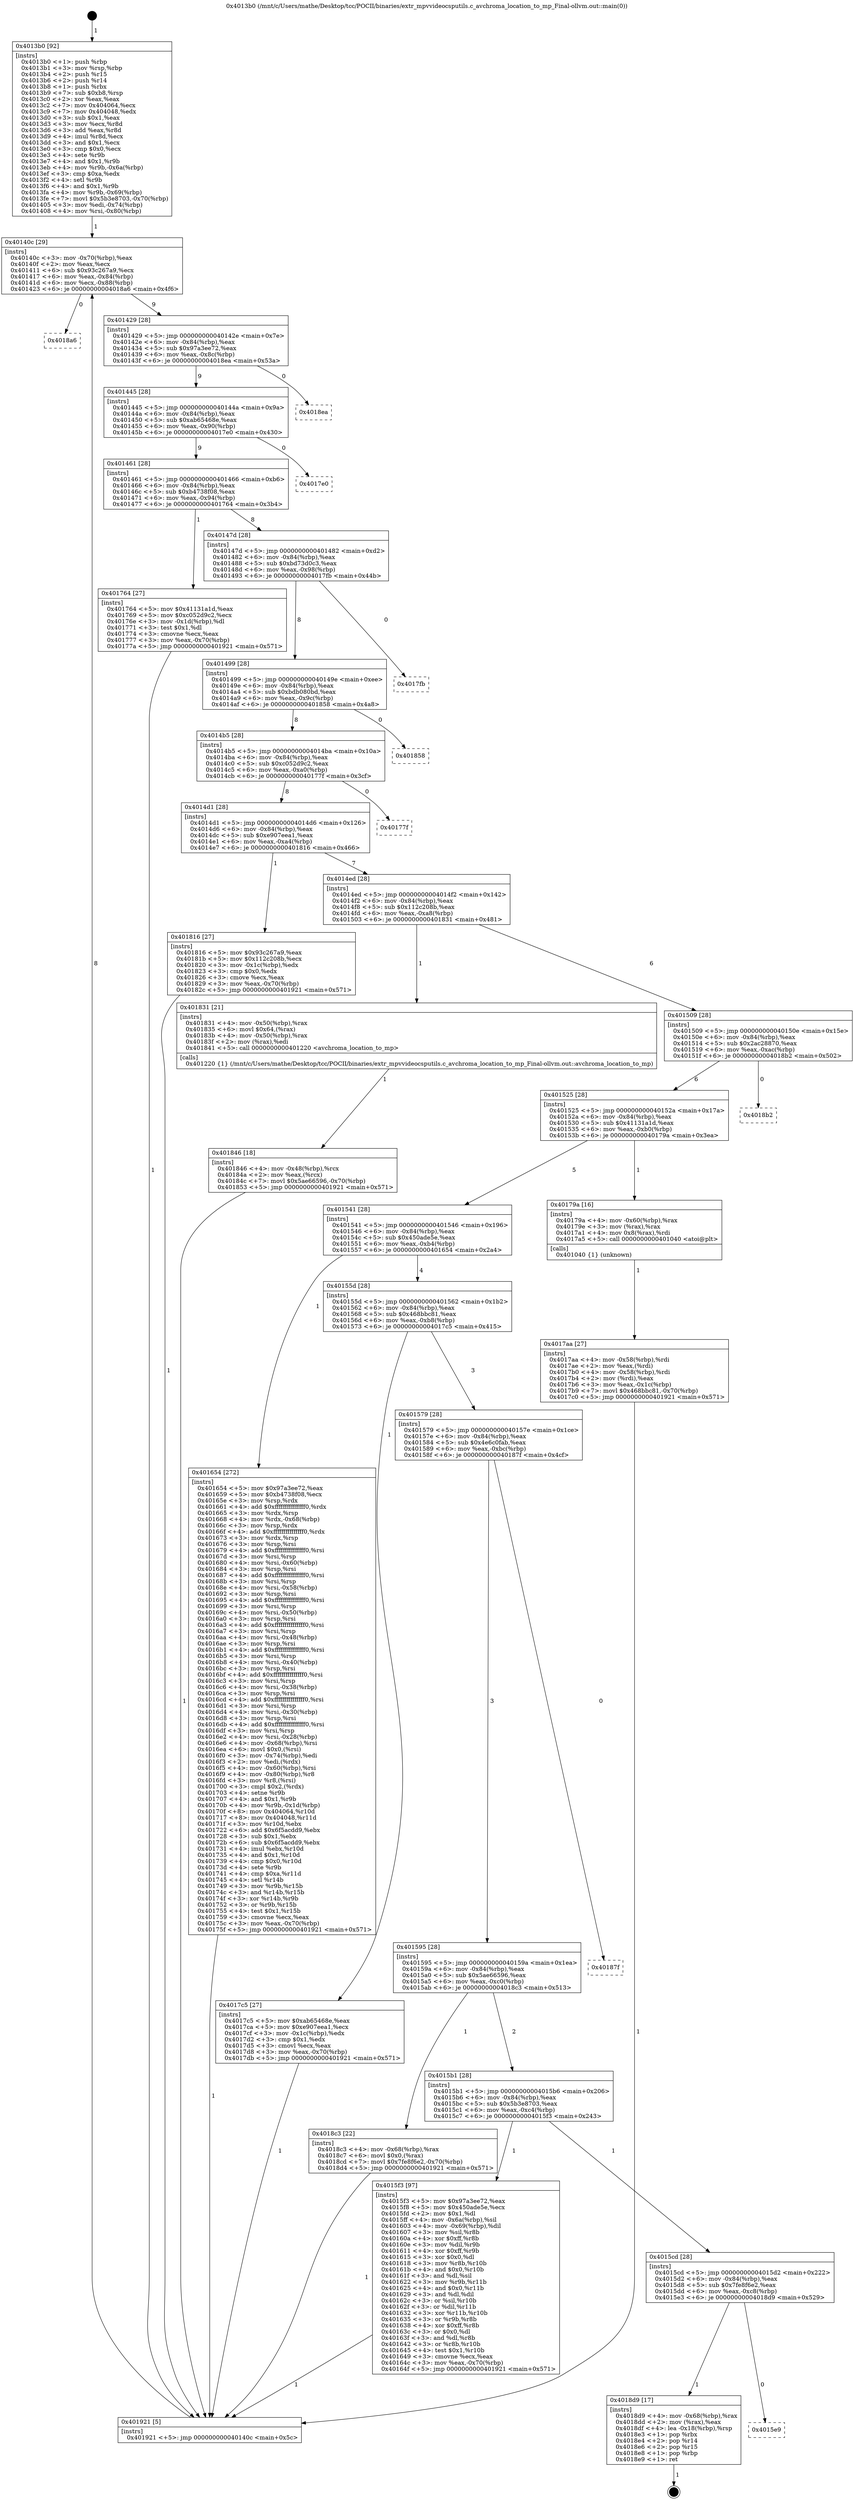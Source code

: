 digraph "0x4013b0" {
  label = "0x4013b0 (/mnt/c/Users/mathe/Desktop/tcc/POCII/binaries/extr_mpvvideocsputils.c_avchroma_location_to_mp_Final-ollvm.out::main(0))"
  labelloc = "t"
  node[shape=record]

  Entry [label="",width=0.3,height=0.3,shape=circle,fillcolor=black,style=filled]
  "0x40140c" [label="{
     0x40140c [29]\l
     | [instrs]\l
     &nbsp;&nbsp;0x40140c \<+3\>: mov -0x70(%rbp),%eax\l
     &nbsp;&nbsp;0x40140f \<+2\>: mov %eax,%ecx\l
     &nbsp;&nbsp;0x401411 \<+6\>: sub $0x93c267a9,%ecx\l
     &nbsp;&nbsp;0x401417 \<+6\>: mov %eax,-0x84(%rbp)\l
     &nbsp;&nbsp;0x40141d \<+6\>: mov %ecx,-0x88(%rbp)\l
     &nbsp;&nbsp;0x401423 \<+6\>: je 00000000004018a6 \<main+0x4f6\>\l
  }"]
  "0x4018a6" [label="{
     0x4018a6\l
  }", style=dashed]
  "0x401429" [label="{
     0x401429 [28]\l
     | [instrs]\l
     &nbsp;&nbsp;0x401429 \<+5\>: jmp 000000000040142e \<main+0x7e\>\l
     &nbsp;&nbsp;0x40142e \<+6\>: mov -0x84(%rbp),%eax\l
     &nbsp;&nbsp;0x401434 \<+5\>: sub $0x97a3ee72,%eax\l
     &nbsp;&nbsp;0x401439 \<+6\>: mov %eax,-0x8c(%rbp)\l
     &nbsp;&nbsp;0x40143f \<+6\>: je 00000000004018ea \<main+0x53a\>\l
  }"]
  Exit [label="",width=0.3,height=0.3,shape=circle,fillcolor=black,style=filled,peripheries=2]
  "0x4018ea" [label="{
     0x4018ea\l
  }", style=dashed]
  "0x401445" [label="{
     0x401445 [28]\l
     | [instrs]\l
     &nbsp;&nbsp;0x401445 \<+5\>: jmp 000000000040144a \<main+0x9a\>\l
     &nbsp;&nbsp;0x40144a \<+6\>: mov -0x84(%rbp),%eax\l
     &nbsp;&nbsp;0x401450 \<+5\>: sub $0xab65468e,%eax\l
     &nbsp;&nbsp;0x401455 \<+6\>: mov %eax,-0x90(%rbp)\l
     &nbsp;&nbsp;0x40145b \<+6\>: je 00000000004017e0 \<main+0x430\>\l
  }"]
  "0x4015e9" [label="{
     0x4015e9\l
  }", style=dashed]
  "0x4017e0" [label="{
     0x4017e0\l
  }", style=dashed]
  "0x401461" [label="{
     0x401461 [28]\l
     | [instrs]\l
     &nbsp;&nbsp;0x401461 \<+5\>: jmp 0000000000401466 \<main+0xb6\>\l
     &nbsp;&nbsp;0x401466 \<+6\>: mov -0x84(%rbp),%eax\l
     &nbsp;&nbsp;0x40146c \<+5\>: sub $0xb4738f08,%eax\l
     &nbsp;&nbsp;0x401471 \<+6\>: mov %eax,-0x94(%rbp)\l
     &nbsp;&nbsp;0x401477 \<+6\>: je 0000000000401764 \<main+0x3b4\>\l
  }"]
  "0x4018d9" [label="{
     0x4018d9 [17]\l
     | [instrs]\l
     &nbsp;&nbsp;0x4018d9 \<+4\>: mov -0x68(%rbp),%rax\l
     &nbsp;&nbsp;0x4018dd \<+2\>: mov (%rax),%eax\l
     &nbsp;&nbsp;0x4018df \<+4\>: lea -0x18(%rbp),%rsp\l
     &nbsp;&nbsp;0x4018e3 \<+1\>: pop %rbx\l
     &nbsp;&nbsp;0x4018e4 \<+2\>: pop %r14\l
     &nbsp;&nbsp;0x4018e6 \<+2\>: pop %r15\l
     &nbsp;&nbsp;0x4018e8 \<+1\>: pop %rbp\l
     &nbsp;&nbsp;0x4018e9 \<+1\>: ret\l
  }"]
  "0x401764" [label="{
     0x401764 [27]\l
     | [instrs]\l
     &nbsp;&nbsp;0x401764 \<+5\>: mov $0x41131a1d,%eax\l
     &nbsp;&nbsp;0x401769 \<+5\>: mov $0xc052d9c2,%ecx\l
     &nbsp;&nbsp;0x40176e \<+3\>: mov -0x1d(%rbp),%dl\l
     &nbsp;&nbsp;0x401771 \<+3\>: test $0x1,%dl\l
     &nbsp;&nbsp;0x401774 \<+3\>: cmovne %ecx,%eax\l
     &nbsp;&nbsp;0x401777 \<+3\>: mov %eax,-0x70(%rbp)\l
     &nbsp;&nbsp;0x40177a \<+5\>: jmp 0000000000401921 \<main+0x571\>\l
  }"]
  "0x40147d" [label="{
     0x40147d [28]\l
     | [instrs]\l
     &nbsp;&nbsp;0x40147d \<+5\>: jmp 0000000000401482 \<main+0xd2\>\l
     &nbsp;&nbsp;0x401482 \<+6\>: mov -0x84(%rbp),%eax\l
     &nbsp;&nbsp;0x401488 \<+5\>: sub $0xbd73d0c3,%eax\l
     &nbsp;&nbsp;0x40148d \<+6\>: mov %eax,-0x98(%rbp)\l
     &nbsp;&nbsp;0x401493 \<+6\>: je 00000000004017fb \<main+0x44b\>\l
  }"]
  "0x401846" [label="{
     0x401846 [18]\l
     | [instrs]\l
     &nbsp;&nbsp;0x401846 \<+4\>: mov -0x48(%rbp),%rcx\l
     &nbsp;&nbsp;0x40184a \<+2\>: mov %eax,(%rcx)\l
     &nbsp;&nbsp;0x40184c \<+7\>: movl $0x5ae66596,-0x70(%rbp)\l
     &nbsp;&nbsp;0x401853 \<+5\>: jmp 0000000000401921 \<main+0x571\>\l
  }"]
  "0x4017fb" [label="{
     0x4017fb\l
  }", style=dashed]
  "0x401499" [label="{
     0x401499 [28]\l
     | [instrs]\l
     &nbsp;&nbsp;0x401499 \<+5\>: jmp 000000000040149e \<main+0xee\>\l
     &nbsp;&nbsp;0x40149e \<+6\>: mov -0x84(%rbp),%eax\l
     &nbsp;&nbsp;0x4014a4 \<+5\>: sub $0xbdb080bd,%eax\l
     &nbsp;&nbsp;0x4014a9 \<+6\>: mov %eax,-0x9c(%rbp)\l
     &nbsp;&nbsp;0x4014af \<+6\>: je 0000000000401858 \<main+0x4a8\>\l
  }"]
  "0x4017aa" [label="{
     0x4017aa [27]\l
     | [instrs]\l
     &nbsp;&nbsp;0x4017aa \<+4\>: mov -0x58(%rbp),%rdi\l
     &nbsp;&nbsp;0x4017ae \<+2\>: mov %eax,(%rdi)\l
     &nbsp;&nbsp;0x4017b0 \<+4\>: mov -0x58(%rbp),%rdi\l
     &nbsp;&nbsp;0x4017b4 \<+2\>: mov (%rdi),%eax\l
     &nbsp;&nbsp;0x4017b6 \<+3\>: mov %eax,-0x1c(%rbp)\l
     &nbsp;&nbsp;0x4017b9 \<+7\>: movl $0x468bbc81,-0x70(%rbp)\l
     &nbsp;&nbsp;0x4017c0 \<+5\>: jmp 0000000000401921 \<main+0x571\>\l
  }"]
  "0x401858" [label="{
     0x401858\l
  }", style=dashed]
  "0x4014b5" [label="{
     0x4014b5 [28]\l
     | [instrs]\l
     &nbsp;&nbsp;0x4014b5 \<+5\>: jmp 00000000004014ba \<main+0x10a\>\l
     &nbsp;&nbsp;0x4014ba \<+6\>: mov -0x84(%rbp),%eax\l
     &nbsp;&nbsp;0x4014c0 \<+5\>: sub $0xc052d9c2,%eax\l
     &nbsp;&nbsp;0x4014c5 \<+6\>: mov %eax,-0xa0(%rbp)\l
     &nbsp;&nbsp;0x4014cb \<+6\>: je 000000000040177f \<main+0x3cf\>\l
  }"]
  "0x4013b0" [label="{
     0x4013b0 [92]\l
     | [instrs]\l
     &nbsp;&nbsp;0x4013b0 \<+1\>: push %rbp\l
     &nbsp;&nbsp;0x4013b1 \<+3\>: mov %rsp,%rbp\l
     &nbsp;&nbsp;0x4013b4 \<+2\>: push %r15\l
     &nbsp;&nbsp;0x4013b6 \<+2\>: push %r14\l
     &nbsp;&nbsp;0x4013b8 \<+1\>: push %rbx\l
     &nbsp;&nbsp;0x4013b9 \<+7\>: sub $0xb8,%rsp\l
     &nbsp;&nbsp;0x4013c0 \<+2\>: xor %eax,%eax\l
     &nbsp;&nbsp;0x4013c2 \<+7\>: mov 0x404064,%ecx\l
     &nbsp;&nbsp;0x4013c9 \<+7\>: mov 0x404048,%edx\l
     &nbsp;&nbsp;0x4013d0 \<+3\>: sub $0x1,%eax\l
     &nbsp;&nbsp;0x4013d3 \<+3\>: mov %ecx,%r8d\l
     &nbsp;&nbsp;0x4013d6 \<+3\>: add %eax,%r8d\l
     &nbsp;&nbsp;0x4013d9 \<+4\>: imul %r8d,%ecx\l
     &nbsp;&nbsp;0x4013dd \<+3\>: and $0x1,%ecx\l
     &nbsp;&nbsp;0x4013e0 \<+3\>: cmp $0x0,%ecx\l
     &nbsp;&nbsp;0x4013e3 \<+4\>: sete %r9b\l
     &nbsp;&nbsp;0x4013e7 \<+4\>: and $0x1,%r9b\l
     &nbsp;&nbsp;0x4013eb \<+4\>: mov %r9b,-0x6a(%rbp)\l
     &nbsp;&nbsp;0x4013ef \<+3\>: cmp $0xa,%edx\l
     &nbsp;&nbsp;0x4013f2 \<+4\>: setl %r9b\l
     &nbsp;&nbsp;0x4013f6 \<+4\>: and $0x1,%r9b\l
     &nbsp;&nbsp;0x4013fa \<+4\>: mov %r9b,-0x69(%rbp)\l
     &nbsp;&nbsp;0x4013fe \<+7\>: movl $0x5b3e8703,-0x70(%rbp)\l
     &nbsp;&nbsp;0x401405 \<+3\>: mov %edi,-0x74(%rbp)\l
     &nbsp;&nbsp;0x401408 \<+4\>: mov %rsi,-0x80(%rbp)\l
  }"]
  "0x40177f" [label="{
     0x40177f\l
  }", style=dashed]
  "0x4014d1" [label="{
     0x4014d1 [28]\l
     | [instrs]\l
     &nbsp;&nbsp;0x4014d1 \<+5\>: jmp 00000000004014d6 \<main+0x126\>\l
     &nbsp;&nbsp;0x4014d6 \<+6\>: mov -0x84(%rbp),%eax\l
     &nbsp;&nbsp;0x4014dc \<+5\>: sub $0xe907eea1,%eax\l
     &nbsp;&nbsp;0x4014e1 \<+6\>: mov %eax,-0xa4(%rbp)\l
     &nbsp;&nbsp;0x4014e7 \<+6\>: je 0000000000401816 \<main+0x466\>\l
  }"]
  "0x401921" [label="{
     0x401921 [5]\l
     | [instrs]\l
     &nbsp;&nbsp;0x401921 \<+5\>: jmp 000000000040140c \<main+0x5c\>\l
  }"]
  "0x401816" [label="{
     0x401816 [27]\l
     | [instrs]\l
     &nbsp;&nbsp;0x401816 \<+5\>: mov $0x93c267a9,%eax\l
     &nbsp;&nbsp;0x40181b \<+5\>: mov $0x112c208b,%ecx\l
     &nbsp;&nbsp;0x401820 \<+3\>: mov -0x1c(%rbp),%edx\l
     &nbsp;&nbsp;0x401823 \<+3\>: cmp $0x0,%edx\l
     &nbsp;&nbsp;0x401826 \<+3\>: cmove %ecx,%eax\l
     &nbsp;&nbsp;0x401829 \<+3\>: mov %eax,-0x70(%rbp)\l
     &nbsp;&nbsp;0x40182c \<+5\>: jmp 0000000000401921 \<main+0x571\>\l
  }"]
  "0x4014ed" [label="{
     0x4014ed [28]\l
     | [instrs]\l
     &nbsp;&nbsp;0x4014ed \<+5\>: jmp 00000000004014f2 \<main+0x142\>\l
     &nbsp;&nbsp;0x4014f2 \<+6\>: mov -0x84(%rbp),%eax\l
     &nbsp;&nbsp;0x4014f8 \<+5\>: sub $0x112c208b,%eax\l
     &nbsp;&nbsp;0x4014fd \<+6\>: mov %eax,-0xa8(%rbp)\l
     &nbsp;&nbsp;0x401503 \<+6\>: je 0000000000401831 \<main+0x481\>\l
  }"]
  "0x4015cd" [label="{
     0x4015cd [28]\l
     | [instrs]\l
     &nbsp;&nbsp;0x4015cd \<+5\>: jmp 00000000004015d2 \<main+0x222\>\l
     &nbsp;&nbsp;0x4015d2 \<+6\>: mov -0x84(%rbp),%eax\l
     &nbsp;&nbsp;0x4015d8 \<+5\>: sub $0x7fe8f6e2,%eax\l
     &nbsp;&nbsp;0x4015dd \<+6\>: mov %eax,-0xc8(%rbp)\l
     &nbsp;&nbsp;0x4015e3 \<+6\>: je 00000000004018d9 \<main+0x529\>\l
  }"]
  "0x401831" [label="{
     0x401831 [21]\l
     | [instrs]\l
     &nbsp;&nbsp;0x401831 \<+4\>: mov -0x50(%rbp),%rax\l
     &nbsp;&nbsp;0x401835 \<+6\>: movl $0x64,(%rax)\l
     &nbsp;&nbsp;0x40183b \<+4\>: mov -0x50(%rbp),%rax\l
     &nbsp;&nbsp;0x40183f \<+2\>: mov (%rax),%edi\l
     &nbsp;&nbsp;0x401841 \<+5\>: call 0000000000401220 \<avchroma_location_to_mp\>\l
     | [calls]\l
     &nbsp;&nbsp;0x401220 \{1\} (/mnt/c/Users/mathe/Desktop/tcc/POCII/binaries/extr_mpvvideocsputils.c_avchroma_location_to_mp_Final-ollvm.out::avchroma_location_to_mp)\l
  }"]
  "0x401509" [label="{
     0x401509 [28]\l
     | [instrs]\l
     &nbsp;&nbsp;0x401509 \<+5\>: jmp 000000000040150e \<main+0x15e\>\l
     &nbsp;&nbsp;0x40150e \<+6\>: mov -0x84(%rbp),%eax\l
     &nbsp;&nbsp;0x401514 \<+5\>: sub $0x2ac28870,%eax\l
     &nbsp;&nbsp;0x401519 \<+6\>: mov %eax,-0xac(%rbp)\l
     &nbsp;&nbsp;0x40151f \<+6\>: je 00000000004018b2 \<main+0x502\>\l
  }"]
  "0x4015f3" [label="{
     0x4015f3 [97]\l
     | [instrs]\l
     &nbsp;&nbsp;0x4015f3 \<+5\>: mov $0x97a3ee72,%eax\l
     &nbsp;&nbsp;0x4015f8 \<+5\>: mov $0x450ade5e,%ecx\l
     &nbsp;&nbsp;0x4015fd \<+2\>: mov $0x1,%dl\l
     &nbsp;&nbsp;0x4015ff \<+4\>: mov -0x6a(%rbp),%sil\l
     &nbsp;&nbsp;0x401603 \<+4\>: mov -0x69(%rbp),%dil\l
     &nbsp;&nbsp;0x401607 \<+3\>: mov %sil,%r8b\l
     &nbsp;&nbsp;0x40160a \<+4\>: xor $0xff,%r8b\l
     &nbsp;&nbsp;0x40160e \<+3\>: mov %dil,%r9b\l
     &nbsp;&nbsp;0x401611 \<+4\>: xor $0xff,%r9b\l
     &nbsp;&nbsp;0x401615 \<+3\>: xor $0x0,%dl\l
     &nbsp;&nbsp;0x401618 \<+3\>: mov %r8b,%r10b\l
     &nbsp;&nbsp;0x40161b \<+4\>: and $0x0,%r10b\l
     &nbsp;&nbsp;0x40161f \<+3\>: and %dl,%sil\l
     &nbsp;&nbsp;0x401622 \<+3\>: mov %r9b,%r11b\l
     &nbsp;&nbsp;0x401625 \<+4\>: and $0x0,%r11b\l
     &nbsp;&nbsp;0x401629 \<+3\>: and %dl,%dil\l
     &nbsp;&nbsp;0x40162c \<+3\>: or %sil,%r10b\l
     &nbsp;&nbsp;0x40162f \<+3\>: or %dil,%r11b\l
     &nbsp;&nbsp;0x401632 \<+3\>: xor %r11b,%r10b\l
     &nbsp;&nbsp;0x401635 \<+3\>: or %r9b,%r8b\l
     &nbsp;&nbsp;0x401638 \<+4\>: xor $0xff,%r8b\l
     &nbsp;&nbsp;0x40163c \<+3\>: or $0x0,%dl\l
     &nbsp;&nbsp;0x40163f \<+3\>: and %dl,%r8b\l
     &nbsp;&nbsp;0x401642 \<+3\>: or %r8b,%r10b\l
     &nbsp;&nbsp;0x401645 \<+4\>: test $0x1,%r10b\l
     &nbsp;&nbsp;0x401649 \<+3\>: cmovne %ecx,%eax\l
     &nbsp;&nbsp;0x40164c \<+3\>: mov %eax,-0x70(%rbp)\l
     &nbsp;&nbsp;0x40164f \<+5\>: jmp 0000000000401921 \<main+0x571\>\l
  }"]
  "0x4018b2" [label="{
     0x4018b2\l
  }", style=dashed]
  "0x401525" [label="{
     0x401525 [28]\l
     | [instrs]\l
     &nbsp;&nbsp;0x401525 \<+5\>: jmp 000000000040152a \<main+0x17a\>\l
     &nbsp;&nbsp;0x40152a \<+6\>: mov -0x84(%rbp),%eax\l
     &nbsp;&nbsp;0x401530 \<+5\>: sub $0x41131a1d,%eax\l
     &nbsp;&nbsp;0x401535 \<+6\>: mov %eax,-0xb0(%rbp)\l
     &nbsp;&nbsp;0x40153b \<+6\>: je 000000000040179a \<main+0x3ea\>\l
  }"]
  "0x4015b1" [label="{
     0x4015b1 [28]\l
     | [instrs]\l
     &nbsp;&nbsp;0x4015b1 \<+5\>: jmp 00000000004015b6 \<main+0x206\>\l
     &nbsp;&nbsp;0x4015b6 \<+6\>: mov -0x84(%rbp),%eax\l
     &nbsp;&nbsp;0x4015bc \<+5\>: sub $0x5b3e8703,%eax\l
     &nbsp;&nbsp;0x4015c1 \<+6\>: mov %eax,-0xc4(%rbp)\l
     &nbsp;&nbsp;0x4015c7 \<+6\>: je 00000000004015f3 \<main+0x243\>\l
  }"]
  "0x40179a" [label="{
     0x40179a [16]\l
     | [instrs]\l
     &nbsp;&nbsp;0x40179a \<+4\>: mov -0x60(%rbp),%rax\l
     &nbsp;&nbsp;0x40179e \<+3\>: mov (%rax),%rax\l
     &nbsp;&nbsp;0x4017a1 \<+4\>: mov 0x8(%rax),%rdi\l
     &nbsp;&nbsp;0x4017a5 \<+5\>: call 0000000000401040 \<atoi@plt\>\l
     | [calls]\l
     &nbsp;&nbsp;0x401040 \{1\} (unknown)\l
  }"]
  "0x401541" [label="{
     0x401541 [28]\l
     | [instrs]\l
     &nbsp;&nbsp;0x401541 \<+5\>: jmp 0000000000401546 \<main+0x196\>\l
     &nbsp;&nbsp;0x401546 \<+6\>: mov -0x84(%rbp),%eax\l
     &nbsp;&nbsp;0x40154c \<+5\>: sub $0x450ade5e,%eax\l
     &nbsp;&nbsp;0x401551 \<+6\>: mov %eax,-0xb4(%rbp)\l
     &nbsp;&nbsp;0x401557 \<+6\>: je 0000000000401654 \<main+0x2a4\>\l
  }"]
  "0x4018c3" [label="{
     0x4018c3 [22]\l
     | [instrs]\l
     &nbsp;&nbsp;0x4018c3 \<+4\>: mov -0x68(%rbp),%rax\l
     &nbsp;&nbsp;0x4018c7 \<+6\>: movl $0x0,(%rax)\l
     &nbsp;&nbsp;0x4018cd \<+7\>: movl $0x7fe8f6e2,-0x70(%rbp)\l
     &nbsp;&nbsp;0x4018d4 \<+5\>: jmp 0000000000401921 \<main+0x571\>\l
  }"]
  "0x401654" [label="{
     0x401654 [272]\l
     | [instrs]\l
     &nbsp;&nbsp;0x401654 \<+5\>: mov $0x97a3ee72,%eax\l
     &nbsp;&nbsp;0x401659 \<+5\>: mov $0xb4738f08,%ecx\l
     &nbsp;&nbsp;0x40165e \<+3\>: mov %rsp,%rdx\l
     &nbsp;&nbsp;0x401661 \<+4\>: add $0xfffffffffffffff0,%rdx\l
     &nbsp;&nbsp;0x401665 \<+3\>: mov %rdx,%rsp\l
     &nbsp;&nbsp;0x401668 \<+4\>: mov %rdx,-0x68(%rbp)\l
     &nbsp;&nbsp;0x40166c \<+3\>: mov %rsp,%rdx\l
     &nbsp;&nbsp;0x40166f \<+4\>: add $0xfffffffffffffff0,%rdx\l
     &nbsp;&nbsp;0x401673 \<+3\>: mov %rdx,%rsp\l
     &nbsp;&nbsp;0x401676 \<+3\>: mov %rsp,%rsi\l
     &nbsp;&nbsp;0x401679 \<+4\>: add $0xfffffffffffffff0,%rsi\l
     &nbsp;&nbsp;0x40167d \<+3\>: mov %rsi,%rsp\l
     &nbsp;&nbsp;0x401680 \<+4\>: mov %rsi,-0x60(%rbp)\l
     &nbsp;&nbsp;0x401684 \<+3\>: mov %rsp,%rsi\l
     &nbsp;&nbsp;0x401687 \<+4\>: add $0xfffffffffffffff0,%rsi\l
     &nbsp;&nbsp;0x40168b \<+3\>: mov %rsi,%rsp\l
     &nbsp;&nbsp;0x40168e \<+4\>: mov %rsi,-0x58(%rbp)\l
     &nbsp;&nbsp;0x401692 \<+3\>: mov %rsp,%rsi\l
     &nbsp;&nbsp;0x401695 \<+4\>: add $0xfffffffffffffff0,%rsi\l
     &nbsp;&nbsp;0x401699 \<+3\>: mov %rsi,%rsp\l
     &nbsp;&nbsp;0x40169c \<+4\>: mov %rsi,-0x50(%rbp)\l
     &nbsp;&nbsp;0x4016a0 \<+3\>: mov %rsp,%rsi\l
     &nbsp;&nbsp;0x4016a3 \<+4\>: add $0xfffffffffffffff0,%rsi\l
     &nbsp;&nbsp;0x4016a7 \<+3\>: mov %rsi,%rsp\l
     &nbsp;&nbsp;0x4016aa \<+4\>: mov %rsi,-0x48(%rbp)\l
     &nbsp;&nbsp;0x4016ae \<+3\>: mov %rsp,%rsi\l
     &nbsp;&nbsp;0x4016b1 \<+4\>: add $0xfffffffffffffff0,%rsi\l
     &nbsp;&nbsp;0x4016b5 \<+3\>: mov %rsi,%rsp\l
     &nbsp;&nbsp;0x4016b8 \<+4\>: mov %rsi,-0x40(%rbp)\l
     &nbsp;&nbsp;0x4016bc \<+3\>: mov %rsp,%rsi\l
     &nbsp;&nbsp;0x4016bf \<+4\>: add $0xfffffffffffffff0,%rsi\l
     &nbsp;&nbsp;0x4016c3 \<+3\>: mov %rsi,%rsp\l
     &nbsp;&nbsp;0x4016c6 \<+4\>: mov %rsi,-0x38(%rbp)\l
     &nbsp;&nbsp;0x4016ca \<+3\>: mov %rsp,%rsi\l
     &nbsp;&nbsp;0x4016cd \<+4\>: add $0xfffffffffffffff0,%rsi\l
     &nbsp;&nbsp;0x4016d1 \<+3\>: mov %rsi,%rsp\l
     &nbsp;&nbsp;0x4016d4 \<+4\>: mov %rsi,-0x30(%rbp)\l
     &nbsp;&nbsp;0x4016d8 \<+3\>: mov %rsp,%rsi\l
     &nbsp;&nbsp;0x4016db \<+4\>: add $0xfffffffffffffff0,%rsi\l
     &nbsp;&nbsp;0x4016df \<+3\>: mov %rsi,%rsp\l
     &nbsp;&nbsp;0x4016e2 \<+4\>: mov %rsi,-0x28(%rbp)\l
     &nbsp;&nbsp;0x4016e6 \<+4\>: mov -0x68(%rbp),%rsi\l
     &nbsp;&nbsp;0x4016ea \<+6\>: movl $0x0,(%rsi)\l
     &nbsp;&nbsp;0x4016f0 \<+3\>: mov -0x74(%rbp),%edi\l
     &nbsp;&nbsp;0x4016f3 \<+2\>: mov %edi,(%rdx)\l
     &nbsp;&nbsp;0x4016f5 \<+4\>: mov -0x60(%rbp),%rsi\l
     &nbsp;&nbsp;0x4016f9 \<+4\>: mov -0x80(%rbp),%r8\l
     &nbsp;&nbsp;0x4016fd \<+3\>: mov %r8,(%rsi)\l
     &nbsp;&nbsp;0x401700 \<+3\>: cmpl $0x2,(%rdx)\l
     &nbsp;&nbsp;0x401703 \<+4\>: setne %r9b\l
     &nbsp;&nbsp;0x401707 \<+4\>: and $0x1,%r9b\l
     &nbsp;&nbsp;0x40170b \<+4\>: mov %r9b,-0x1d(%rbp)\l
     &nbsp;&nbsp;0x40170f \<+8\>: mov 0x404064,%r10d\l
     &nbsp;&nbsp;0x401717 \<+8\>: mov 0x404048,%r11d\l
     &nbsp;&nbsp;0x40171f \<+3\>: mov %r10d,%ebx\l
     &nbsp;&nbsp;0x401722 \<+6\>: add $0x6f5acdd9,%ebx\l
     &nbsp;&nbsp;0x401728 \<+3\>: sub $0x1,%ebx\l
     &nbsp;&nbsp;0x40172b \<+6\>: sub $0x6f5acdd9,%ebx\l
     &nbsp;&nbsp;0x401731 \<+4\>: imul %ebx,%r10d\l
     &nbsp;&nbsp;0x401735 \<+4\>: and $0x1,%r10d\l
     &nbsp;&nbsp;0x401739 \<+4\>: cmp $0x0,%r10d\l
     &nbsp;&nbsp;0x40173d \<+4\>: sete %r9b\l
     &nbsp;&nbsp;0x401741 \<+4\>: cmp $0xa,%r11d\l
     &nbsp;&nbsp;0x401745 \<+4\>: setl %r14b\l
     &nbsp;&nbsp;0x401749 \<+3\>: mov %r9b,%r15b\l
     &nbsp;&nbsp;0x40174c \<+3\>: and %r14b,%r15b\l
     &nbsp;&nbsp;0x40174f \<+3\>: xor %r14b,%r9b\l
     &nbsp;&nbsp;0x401752 \<+3\>: or %r9b,%r15b\l
     &nbsp;&nbsp;0x401755 \<+4\>: test $0x1,%r15b\l
     &nbsp;&nbsp;0x401759 \<+3\>: cmovne %ecx,%eax\l
     &nbsp;&nbsp;0x40175c \<+3\>: mov %eax,-0x70(%rbp)\l
     &nbsp;&nbsp;0x40175f \<+5\>: jmp 0000000000401921 \<main+0x571\>\l
  }"]
  "0x40155d" [label="{
     0x40155d [28]\l
     | [instrs]\l
     &nbsp;&nbsp;0x40155d \<+5\>: jmp 0000000000401562 \<main+0x1b2\>\l
     &nbsp;&nbsp;0x401562 \<+6\>: mov -0x84(%rbp),%eax\l
     &nbsp;&nbsp;0x401568 \<+5\>: sub $0x468bbc81,%eax\l
     &nbsp;&nbsp;0x40156d \<+6\>: mov %eax,-0xb8(%rbp)\l
     &nbsp;&nbsp;0x401573 \<+6\>: je 00000000004017c5 \<main+0x415\>\l
  }"]
  "0x401595" [label="{
     0x401595 [28]\l
     | [instrs]\l
     &nbsp;&nbsp;0x401595 \<+5\>: jmp 000000000040159a \<main+0x1ea\>\l
     &nbsp;&nbsp;0x40159a \<+6\>: mov -0x84(%rbp),%eax\l
     &nbsp;&nbsp;0x4015a0 \<+5\>: sub $0x5ae66596,%eax\l
     &nbsp;&nbsp;0x4015a5 \<+6\>: mov %eax,-0xc0(%rbp)\l
     &nbsp;&nbsp;0x4015ab \<+6\>: je 00000000004018c3 \<main+0x513\>\l
  }"]
  "0x4017c5" [label="{
     0x4017c5 [27]\l
     | [instrs]\l
     &nbsp;&nbsp;0x4017c5 \<+5\>: mov $0xab65468e,%eax\l
     &nbsp;&nbsp;0x4017ca \<+5\>: mov $0xe907eea1,%ecx\l
     &nbsp;&nbsp;0x4017cf \<+3\>: mov -0x1c(%rbp),%edx\l
     &nbsp;&nbsp;0x4017d2 \<+3\>: cmp $0x1,%edx\l
     &nbsp;&nbsp;0x4017d5 \<+3\>: cmovl %ecx,%eax\l
     &nbsp;&nbsp;0x4017d8 \<+3\>: mov %eax,-0x70(%rbp)\l
     &nbsp;&nbsp;0x4017db \<+5\>: jmp 0000000000401921 \<main+0x571\>\l
  }"]
  "0x401579" [label="{
     0x401579 [28]\l
     | [instrs]\l
     &nbsp;&nbsp;0x401579 \<+5\>: jmp 000000000040157e \<main+0x1ce\>\l
     &nbsp;&nbsp;0x40157e \<+6\>: mov -0x84(%rbp),%eax\l
     &nbsp;&nbsp;0x401584 \<+5\>: sub $0x4e6c0fab,%eax\l
     &nbsp;&nbsp;0x401589 \<+6\>: mov %eax,-0xbc(%rbp)\l
     &nbsp;&nbsp;0x40158f \<+6\>: je 000000000040187f \<main+0x4cf\>\l
  }"]
  "0x40187f" [label="{
     0x40187f\l
  }", style=dashed]
  Entry -> "0x4013b0" [label=" 1"]
  "0x40140c" -> "0x4018a6" [label=" 0"]
  "0x40140c" -> "0x401429" [label=" 9"]
  "0x4018d9" -> Exit [label=" 1"]
  "0x401429" -> "0x4018ea" [label=" 0"]
  "0x401429" -> "0x401445" [label=" 9"]
  "0x4015cd" -> "0x4015e9" [label=" 0"]
  "0x401445" -> "0x4017e0" [label=" 0"]
  "0x401445" -> "0x401461" [label=" 9"]
  "0x4015cd" -> "0x4018d9" [label=" 1"]
  "0x401461" -> "0x401764" [label=" 1"]
  "0x401461" -> "0x40147d" [label=" 8"]
  "0x4018c3" -> "0x401921" [label=" 1"]
  "0x40147d" -> "0x4017fb" [label=" 0"]
  "0x40147d" -> "0x401499" [label=" 8"]
  "0x401846" -> "0x401921" [label=" 1"]
  "0x401499" -> "0x401858" [label=" 0"]
  "0x401499" -> "0x4014b5" [label=" 8"]
  "0x401831" -> "0x401846" [label=" 1"]
  "0x4014b5" -> "0x40177f" [label=" 0"]
  "0x4014b5" -> "0x4014d1" [label=" 8"]
  "0x4017c5" -> "0x401921" [label=" 1"]
  "0x4014d1" -> "0x401816" [label=" 1"]
  "0x4014d1" -> "0x4014ed" [label=" 7"]
  "0x4017aa" -> "0x401921" [label=" 1"]
  "0x4014ed" -> "0x401831" [label=" 1"]
  "0x4014ed" -> "0x401509" [label=" 6"]
  "0x40179a" -> "0x4017aa" [label=" 1"]
  "0x401509" -> "0x4018b2" [label=" 0"]
  "0x401509" -> "0x401525" [label=" 6"]
  "0x401764" -> "0x401921" [label=" 1"]
  "0x401525" -> "0x40179a" [label=" 1"]
  "0x401525" -> "0x401541" [label=" 5"]
  "0x401816" -> "0x401921" [label=" 1"]
  "0x401541" -> "0x401654" [label=" 1"]
  "0x401541" -> "0x40155d" [label=" 4"]
  "0x401921" -> "0x40140c" [label=" 8"]
  "0x40155d" -> "0x4017c5" [label=" 1"]
  "0x40155d" -> "0x401579" [label=" 3"]
  "0x4015f3" -> "0x401921" [label=" 1"]
  "0x401579" -> "0x40187f" [label=" 0"]
  "0x401579" -> "0x401595" [label=" 3"]
  "0x4013b0" -> "0x40140c" [label=" 1"]
  "0x401595" -> "0x4018c3" [label=" 1"]
  "0x401595" -> "0x4015b1" [label=" 2"]
  "0x401654" -> "0x401921" [label=" 1"]
  "0x4015b1" -> "0x4015f3" [label=" 1"]
  "0x4015b1" -> "0x4015cd" [label=" 1"]
}

